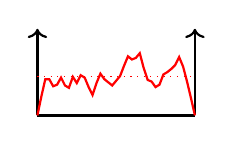 \begin{tikzpicture}
\draw[thick,->] (-1,0) -- (-1,1.1);
\draw[thick,->] (1,0) -- (1,1.1);
\draw[thick] (-1,0) -- (1,0);
\draw[thick,red](-1.,0.)
  -- (-0.95,0.24)
  -- (-0.9,0.46)
  -- (-0.85,0.46)
  -- (-0.8,0.37)
  -- (-0.75,0.39)
  -- (-0.7,0.48)
  -- (-0.65,0.38)
  -- (-0.6,0.35)
  -- (-0.55,0.49)
  -- (-0.5,0.41)
  -- (-0.45,0.51)
  -- (-0.4,0.48)
  -- (-0.35,0.36)
  -- (-0.3,0.26)
  -- (-0.25,0.41)
  -- (-0.2,0.53)
  -- (-0.15,0.46)
  -- (-0.1,0.42)
  -- (-0.05,0.38)
  -- (0,0.44)
  -- (0.05,0.5)
  -- (0.1,0.63)
  -- (0.15,0.75)
  -- (0.2,0.71)
  -- (0.25,0.73)
  -- (0.3,0.79)
  -- (0.35,0.6)
  -- (0.4,0.45)
  -- (0.45,0.43)
  -- (0.5,0.36)
  -- (0.55,0.39)
  -- (0.6,0.52)
  -- (0.65,0.55)
  -- (0.7,0.59)
  -- (0.75,0.64)
  -- (0.8,0.74)
  -- (0.85,0.62)
  -- (0.9,0.43)
  -- (0.95,0.22)
  -- (1.,0.);
\draw[dotted,red] (-1,0.49) -- (1.,0.49);
\end{tikzpicture}
